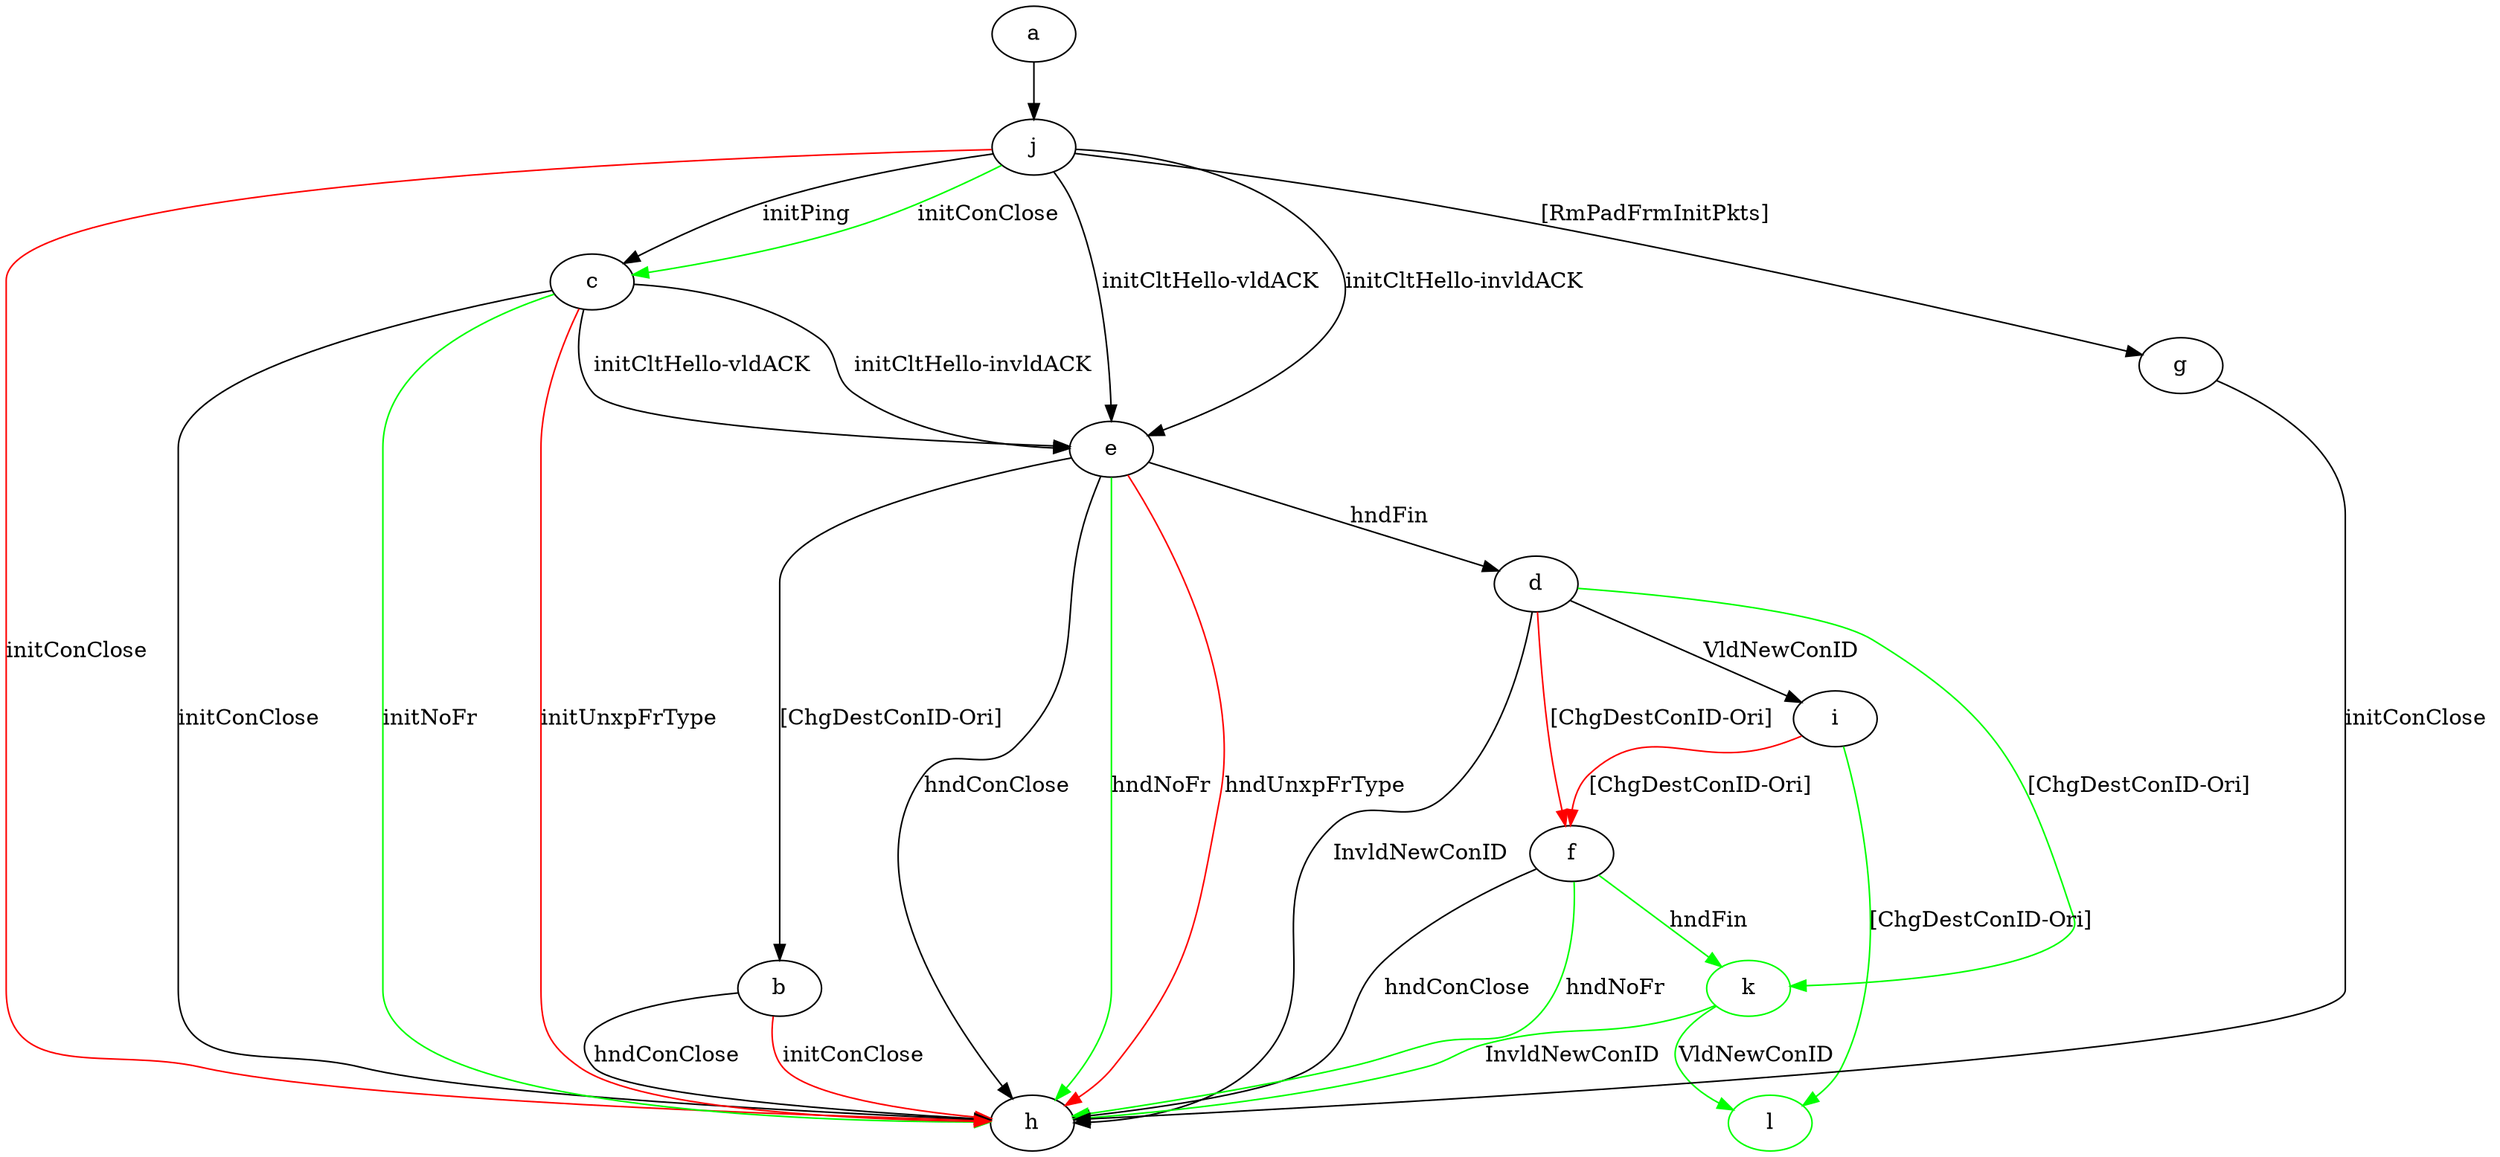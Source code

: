 digraph "" {
	a -> j	[key=0];
	b -> h	[key=0,
		label="hndConClose "];
	b -> h	[key=1,
		color=red,
		label="initConClose "];
	c -> e	[key=0,
		label="initCltHello-vldACK "];
	c -> e	[key=1,
		label="initCltHello-invldACK "];
	c -> h	[key=0,
		label="initConClose "];
	c -> h	[key=1,
		color=green,
		label="initNoFr "];
	c -> h	[key=2,
		color=red,
		label="initUnxpFrType "];
	d -> f	[key=0,
		color=red,
		label="[ChgDestConID-Ori] "];
	d -> h	[key=0,
		label="InvldNewConID "];
	d -> i	[key=0,
		label="VldNewConID "];
	k	[color=green];
	d -> k	[key=0,
		color=green,
		label="[ChgDestConID-Ori] "];
	e -> b	[key=0,
		label="[ChgDestConID-Ori] "];
	e -> d	[key=0,
		label="hndFin "];
	e -> h	[key=0,
		label="hndConClose "];
	e -> h	[key=1,
		color=green,
		label="hndNoFr "];
	e -> h	[key=2,
		color=red,
		label="hndUnxpFrType "];
	f -> h	[key=0,
		label="hndConClose "];
	f -> h	[key=1,
		color=green,
		label="hndNoFr "];
	f -> k	[key=0,
		color=green,
		label="hndFin "];
	g -> h	[key=0,
		label="initConClose "];
	i -> f	[key=0,
		color=red,
		label="[ChgDestConID-Ori] "];
	l	[color=green];
	i -> l	[key=0,
		color=green,
		label="[ChgDestConID-Ori] "];
	j -> c	[key=0,
		label="initPing "];
	j -> c	[key=1,
		color=green,
		label="initConClose "];
	j -> e	[key=0,
		label="initCltHello-vldACK "];
	j -> e	[key=1,
		label="initCltHello-invldACK "];
	j -> g	[key=0,
		label="[RmPadFrmInitPkts] "];
	j -> h	[key=0,
		color=red,
		label="initConClose "];
	k -> h	[key=0,
		color=green,
		label="InvldNewConID "];
	k -> l	[key=0,
		color=green,
		label="VldNewConID "];
}
